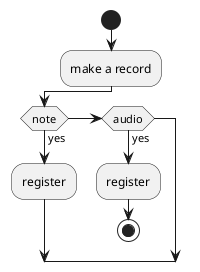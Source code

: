 @startuml meusys
start
:make a record;
if (note) then (yes)
  :register;
elseif (audio) then (yes)
  :register;
stop
@enduml